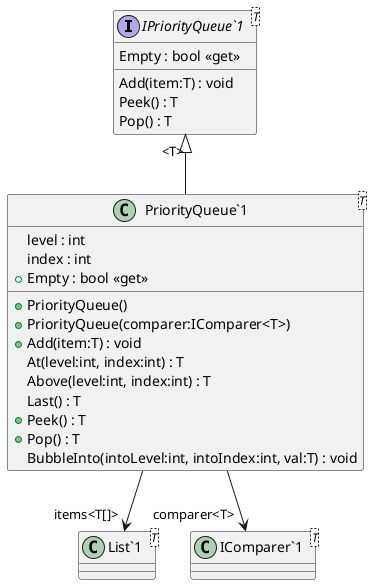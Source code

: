 @startuml
interface "IPriorityQueue`1"<T> {
    Add(item:T) : void
    Empty : bool <<get>>
    Peek() : T
    Pop() : T
}
class "PriorityQueue`1"<T> {
    level : int
    index : int
    + PriorityQueue()
    + PriorityQueue(comparer:IComparer<T>)
    + Add(item:T) : void
    + Empty : bool <<get>>
    At(level:int, index:int) : T
    Above(level:int, index:int) : T
    Last() : T
    + Peek() : T
    + Pop() : T
    BubbleInto(intoLevel:int, intoIndex:int, val:T) : void
}
class "List`1"<T> {
}
class "IComparer`1"<T> {
}
"IPriorityQueue`1" "<T>" <|-- "PriorityQueue`1"
"PriorityQueue`1" --> "items<T[]>" "List`1"
"PriorityQueue`1" --> "comparer<T>" "IComparer`1"
@enduml
